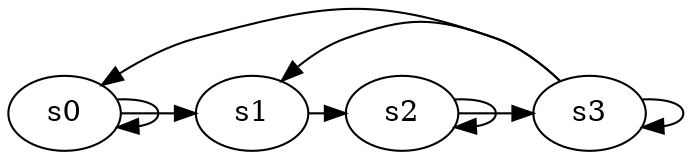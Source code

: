digraph game_0444_cycle_4 {
    s0 [name="s0", player=1];
    s1 [name="s1", player=1, target=1];
    s2 [name="s2", player=1];
    s3 [name="s3", player=0];

    s0 -> s1 [constraint="time % 3 == 1"];
    s1 -> s2 [constraint="time == 3 || time == 4"];
    s2 -> s3 [constraint="time % 6 == 4"];
    s3 -> s0 [constraint="!(time % 5 == 0)"];
    s0 -> s0 [constraint="time % 3 == 0"];
    s2 -> s2 [constraint="time % 3 == 0"];
    s3 -> s3 [constraint="time % 2 == 0"];
    s3 -> s1 [constraint="time == 1 || time == 10 || time == 11"];
}

